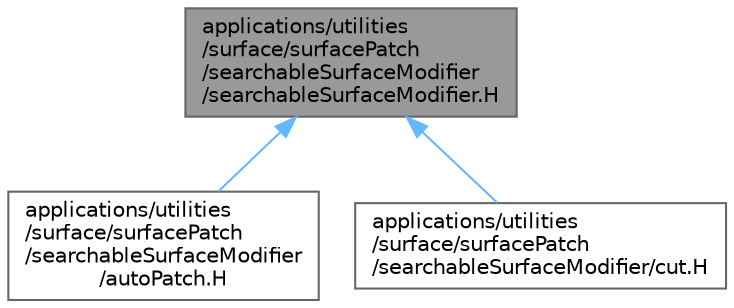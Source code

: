 digraph "applications/utilities/surface/surfacePatch/searchableSurfaceModifier/searchableSurfaceModifier.H"
{
 // LATEX_PDF_SIZE
  bgcolor="transparent";
  edge [fontname=Helvetica,fontsize=10,labelfontname=Helvetica,labelfontsize=10];
  node [fontname=Helvetica,fontsize=10,shape=box,height=0.2,width=0.4];
  Node1 [id="Node000001",label="applications/utilities\l/surface/surfacePatch\l/searchableSurfaceModifier\l/searchableSurfaceModifier.H",height=0.2,width=0.4,color="gray40", fillcolor="grey60", style="filled", fontcolor="black",tooltip=" "];
  Node1 -> Node2 [id="edge1_Node000001_Node000002",dir="back",color="steelblue1",style="solid",tooltip=" "];
  Node2 [id="Node000002",label="applications/utilities\l/surface/surfacePatch\l/searchableSurfaceModifier\l/autoPatch.H",height=0.2,width=0.4,color="grey40", fillcolor="white", style="filled",URL="$autoPatch_8H.html",tooltip=" "];
  Node1 -> Node3 [id="edge2_Node000001_Node000003",dir="back",color="steelblue1",style="solid",tooltip=" "];
  Node3 [id="Node000003",label="applications/utilities\l/surface/surfacePatch\l/searchableSurfaceModifier/cut.H",height=0.2,width=0.4,color="grey40", fillcolor="white", style="filled",URL="$applications_2utilities_2surface_2surfacePatch_2searchableSurfaceModifier_2cut_8H.html",tooltip=" "];
}

